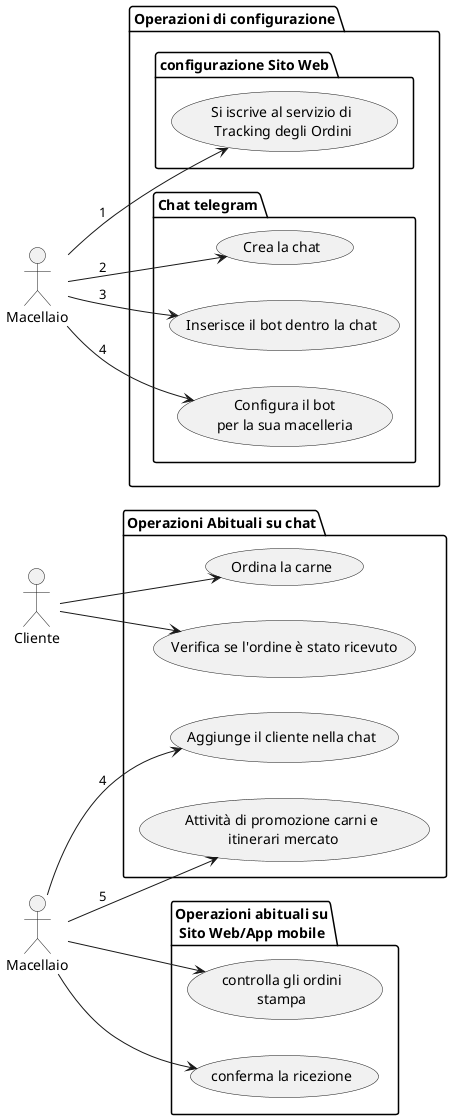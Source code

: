 @startuml

left to right direction
actor "Cliente" as g
actor "Macellaio" as mc
actor "Macellaio" as mc1

package "Operazioni Abituali su chat" as CurrentChat{
        usecase "Ordina la carne" as UC1
        usecase "Verifica se l'ordine è stato ricevuto" as UC2
        usecase "Aggiunge il cliente nella chat" as UC8
        usecase "Attività di promozione carni e\n itinerari mercato" as UC10
    }

package "Operazioni di configurazione" as ConfigGlobal{
    package "configurazione Sito Web" as ConfigWeb{
        usecase "Si iscrive al servizio di\n Tracking degli Ordini" as UC6
    }
    package "Chat telegram" as ConfigChat{
        usecase "Crea la chat" as UC9
        usecase "Inserisce il bot dentro la chat" as UC7
        usecase "Configura il bot\nper la sua macelleria" as UC11
    }
    
}

package "Operazioni abituali su\nSito Web/App mobile" as SitoWeb {        
    usecase "controlla gli ordini\nstampa" as UC4 
    usecase "conferma la ricezione" as UC5
}


mc1 --> UC4
mc1 --> UC5
mc --> UC6: 1
mc --> UC9: 2
mc --> UC7: 3
mc --> UC11: 4
mc1 --> UC8: 4

mc1 --> UC10: 5
g --> UC1
g --> UC2



@enduml